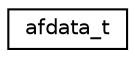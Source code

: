 digraph G
{
  edge [fontname="Helvetica",fontsize="10",labelfontname="Helvetica",labelfontsize="10"];
  node [fontname="Helvetica",fontsize="10",shape=record];
  rankdir=LR;
  Node1 [label="afdata_t",height=0.2,width=0.4,color="black", fillcolor="white", style="filled",URL="$d8/d70/structafdata__t.html"];
}
